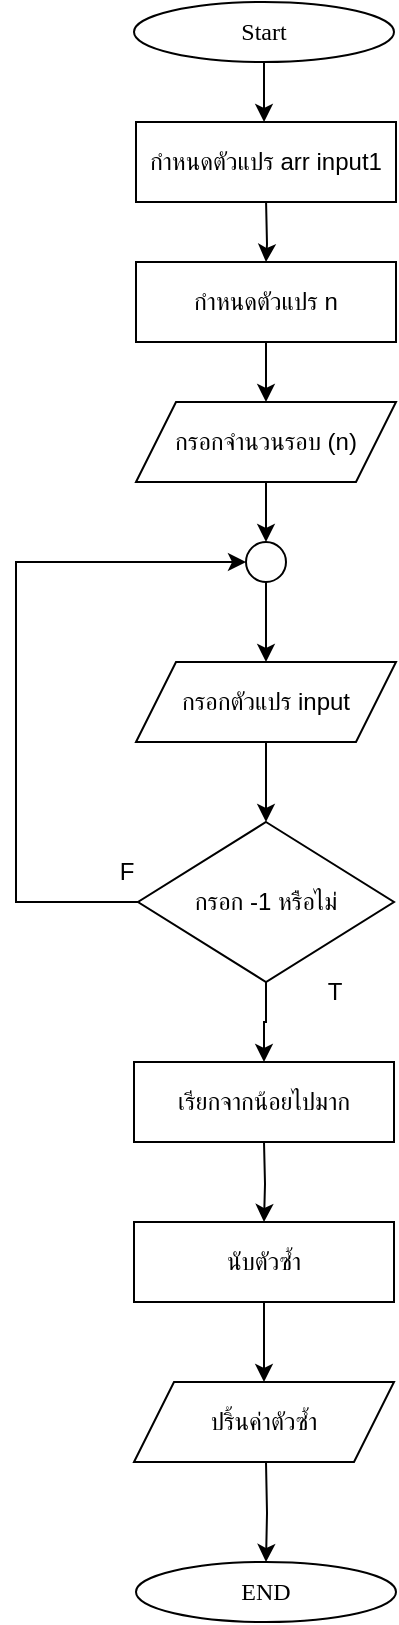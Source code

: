 <mxfile version="25.0.1">
  <diagram name="Page-1" id="7_uTU_gXPJ6bJ3HihR6n">
    <mxGraphModel dx="1892" dy="1665" grid="1" gridSize="10" guides="1" tooltips="1" connect="1" arrows="1" fold="1" page="1" pageScale="1" pageWidth="850" pageHeight="1100" math="0" shadow="0">
      <root>
        <mxCell id="0" />
        <mxCell id="1" parent="0" />
        <mxCell id="T8BsClJu5gqzRbHq88Ry-1" value="" style="edgeStyle=orthogonalEdgeStyle;rounded=0;orthogonalLoop=1;jettySize=auto;html=1;" edge="1" parent="1" source="T8BsClJu5gqzRbHq88Ry-2">
          <mxGeometry relative="1" as="geometry">
            <mxPoint x="-474.966" y="-880" as="targetPoint" />
          </mxGeometry>
        </mxCell>
        <mxCell id="T8BsClJu5gqzRbHq88Ry-2" value="&lt;font data-font-src=&quot;https://fonts.googleapis.com/css?family=Sarabun&quot; face=&quot;Sarabun&quot;&gt;Start&lt;/font&gt;" style="ellipse;whiteSpace=wrap;html=1;" vertex="1" parent="1">
          <mxGeometry x="-540.0" y="-940" width="130" height="30" as="geometry" />
        </mxCell>
        <mxCell id="T8BsClJu5gqzRbHq88Ry-3" value="" style="edgeStyle=orthogonalEdgeStyle;rounded=0;orthogonalLoop=1;jettySize=auto;html=1;" edge="1" parent="1" target="T8BsClJu5gqzRbHq88Ry-6">
          <mxGeometry relative="1" as="geometry">
            <mxPoint x="-473.966" y="-840" as="sourcePoint" />
          </mxGeometry>
        </mxCell>
        <mxCell id="T8BsClJu5gqzRbHq88Ry-5" value="" style="edgeStyle=orthogonalEdgeStyle;rounded=0;orthogonalLoop=1;jettySize=auto;html=1;entryX=0.5;entryY=0;entryDx=0;entryDy=0;" edge="1" parent="1" source="T8BsClJu5gqzRbHq88Ry-6" target="T8BsClJu5gqzRbHq88Ry-25">
          <mxGeometry relative="1" as="geometry">
            <mxPoint x="-474" y="-730" as="targetPoint" />
          </mxGeometry>
        </mxCell>
        <mxCell id="T8BsClJu5gqzRbHq88Ry-6" value="กำหนดตัวแปร n" style="rounded=0;whiteSpace=wrap;html=1;" vertex="1" parent="1">
          <mxGeometry x="-539.0" y="-810" width="130" height="40" as="geometry" />
        </mxCell>
        <mxCell id="T8BsClJu5gqzRbHq88Ry-7" value="" style="edgeStyle=orthogonalEdgeStyle;rounded=0;orthogonalLoop=1;jettySize=auto;html=1;" edge="1" parent="1" source="T8BsClJu5gqzRbHq88Ry-8" target="T8BsClJu5gqzRbHq88Ry-13">
          <mxGeometry relative="1" as="geometry" />
        </mxCell>
        <mxCell id="T8BsClJu5gqzRbHq88Ry-8" value="กรอกตัวแปร input" style="rounded=0;whiteSpace=wrap;html=1;shape=parallelogram;perimeter=parallelogramPerimeter;fixedSize=1;" vertex="1" parent="1">
          <mxGeometry x="-539.0" y="-610" width="130" height="40" as="geometry" />
        </mxCell>
        <mxCell id="T8BsClJu5gqzRbHq88Ry-9" value="" style="edgeStyle=orthogonalEdgeStyle;rounded=0;orthogonalLoop=1;jettySize=auto;html=1;" edge="1" parent="1" source="T8BsClJu5gqzRbHq88Ry-10" target="T8BsClJu5gqzRbHq88Ry-8">
          <mxGeometry relative="1" as="geometry" />
        </mxCell>
        <mxCell id="T8BsClJu5gqzRbHq88Ry-10" value="" style="ellipse;whiteSpace=wrap;html=1;aspect=fixed;" vertex="1" parent="1">
          <mxGeometry x="-484" y="-670" width="20" height="20" as="geometry" />
        </mxCell>
        <mxCell id="T8BsClJu5gqzRbHq88Ry-11" style="edgeStyle=orthogonalEdgeStyle;rounded=0;orthogonalLoop=1;jettySize=auto;html=1;entryX=0;entryY=0.5;entryDx=0;entryDy=0;" edge="1" parent="1" source="T8BsClJu5gqzRbHq88Ry-13" target="T8BsClJu5gqzRbHq88Ry-10">
          <mxGeometry relative="1" as="geometry">
            <Array as="points">
              <mxPoint x="-599" y="-490" />
              <mxPoint x="-599" y="-660" />
            </Array>
          </mxGeometry>
        </mxCell>
        <mxCell id="T8BsClJu5gqzRbHq88Ry-36" value="" style="edgeStyle=orthogonalEdgeStyle;rounded=0;orthogonalLoop=1;jettySize=auto;html=1;" edge="1" parent="1" source="T8BsClJu5gqzRbHq88Ry-13" target="T8BsClJu5gqzRbHq88Ry-34">
          <mxGeometry relative="1" as="geometry" />
        </mxCell>
        <mxCell id="T8BsClJu5gqzRbHq88Ry-13" value="กรอก -1 หรือไม่" style="rhombus;whiteSpace=wrap;html=1;" vertex="1" parent="1">
          <mxGeometry x="-538" y="-530" width="128" height="80" as="geometry" />
        </mxCell>
        <mxCell id="T8BsClJu5gqzRbHq88Ry-30" value="" style="edgeStyle=orthogonalEdgeStyle;rounded=0;orthogonalLoop=1;jettySize=auto;html=1;" edge="1" parent="1" target="T8BsClJu5gqzRbHq88Ry-29">
          <mxGeometry relative="1" as="geometry">
            <mxPoint x="-475.0" y="-370" as="sourcePoint" />
          </mxGeometry>
        </mxCell>
        <mxCell id="T8BsClJu5gqzRbHq88Ry-17" value="" style="edgeStyle=orthogonalEdgeStyle;rounded=0;orthogonalLoop=1;jettySize=auto;html=1;" edge="1" parent="1" target="T8BsClJu5gqzRbHq88Ry-19">
          <mxGeometry relative="1" as="geometry">
            <mxPoint x="-474" y="-210" as="sourcePoint" />
          </mxGeometry>
        </mxCell>
        <mxCell id="T8BsClJu5gqzRbHq88Ry-19" value="&lt;font face=&quot;Sarabun&quot;&gt;END&lt;/font&gt;" style="ellipse;whiteSpace=wrap;html=1;" vertex="1" parent="1">
          <mxGeometry x="-539.0" y="-160" width="130" height="30" as="geometry" />
        </mxCell>
        <mxCell id="T8BsClJu5gqzRbHq88Ry-20" value="F" style="text;html=1;align=center;verticalAlign=middle;resizable=0;points=[];autosize=1;strokeColor=none;fillColor=none;" vertex="1" parent="1">
          <mxGeometry x="-559" y="-520" width="30" height="30" as="geometry" />
        </mxCell>
        <mxCell id="T8BsClJu5gqzRbHq88Ry-21" value="T" style="text;html=1;align=center;verticalAlign=middle;resizable=0;points=[];autosize=1;strokeColor=none;fillColor=none;" vertex="1" parent="1">
          <mxGeometry x="-455" y="-460" width="30" height="30" as="geometry" />
        </mxCell>
        <mxCell id="T8BsClJu5gqzRbHq88Ry-23" value="กำหนดตัวแปร arr input1" style="rounded=0;whiteSpace=wrap;html=1;" vertex="1" parent="1">
          <mxGeometry x="-539.0" y="-880" width="130" height="40" as="geometry" />
        </mxCell>
        <mxCell id="T8BsClJu5gqzRbHq88Ry-24" style="edgeStyle=orthogonalEdgeStyle;rounded=0;orthogonalLoop=1;jettySize=auto;html=1;entryX=0.5;entryY=0;entryDx=0;entryDy=0;" edge="1" parent="1" source="T8BsClJu5gqzRbHq88Ry-25" target="T8BsClJu5gqzRbHq88Ry-10">
          <mxGeometry relative="1" as="geometry" />
        </mxCell>
        <mxCell id="T8BsClJu5gqzRbHq88Ry-25" value="กรอกจำนวนรอบ (n)" style="rounded=0;whiteSpace=wrap;html=1;shape=parallelogram;perimeter=parallelogramPerimeter;fixedSize=1;" vertex="1" parent="1">
          <mxGeometry x="-539.0" y="-740" width="130" height="40" as="geometry" />
        </mxCell>
        <mxCell id="T8BsClJu5gqzRbHq88Ry-33" value="" style="edgeStyle=orthogonalEdgeStyle;rounded=0;orthogonalLoop=1;jettySize=auto;html=1;" edge="1" parent="1" source="T8BsClJu5gqzRbHq88Ry-29" target="T8BsClJu5gqzRbHq88Ry-32">
          <mxGeometry relative="1" as="geometry" />
        </mxCell>
        <mxCell id="T8BsClJu5gqzRbHq88Ry-29" value="นับตัวซ้ำ" style="rounded=0;whiteSpace=wrap;html=1;" vertex="1" parent="1">
          <mxGeometry x="-540.0" y="-330" width="130" height="40" as="geometry" />
        </mxCell>
        <mxCell id="T8BsClJu5gqzRbHq88Ry-32" value="ปริ้นค่าตัวซ้ำ" style="rounded=0;whiteSpace=wrap;html=1;shape=parallelogram;perimeter=parallelogramPerimeter;fixedSize=1;" vertex="1" parent="1">
          <mxGeometry x="-540.0" y="-250" width="130" height="40" as="geometry" />
        </mxCell>
        <mxCell id="T8BsClJu5gqzRbHq88Ry-34" value="เรียกจากน้อยไปมาก" style="rounded=0;whiteSpace=wrap;html=1;" vertex="1" parent="1">
          <mxGeometry x="-540.0" y="-410" width="130" height="40" as="geometry" />
        </mxCell>
      </root>
    </mxGraphModel>
  </diagram>
</mxfile>
